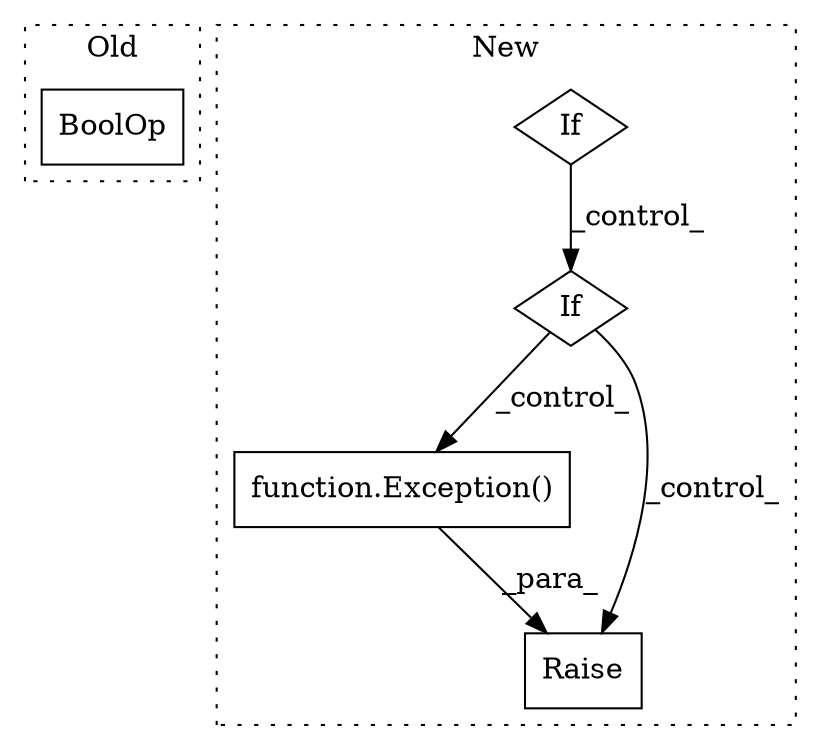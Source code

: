 digraph G {
subgraph cluster0 {
1 [label="BoolOp" a="72" s="4105" l="36" shape="box"];
label = "Old";
style="dotted";
}
subgraph cluster1 {
2 [label="function.Exception()" a="75" s="4294,4396" l="10,1" shape="box"];
3 [label="If" a="96" s="4117" l="3" shape="diamond"];
4 [label="Raise" a="91" s="4288" l="6" shape="box"];
5 [label="If" a="96" s="4162" l="3" shape="diamond"];
label = "New";
style="dotted";
}
2 -> 4 [label="_para_"];
3 -> 5 [label="_control_"];
5 -> 2 [label="_control_"];
5 -> 4 [label="_control_"];
}